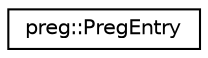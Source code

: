 digraph "Graphical Class Hierarchy"
{
 // LATEX_PDF_SIZE
  edge [fontname="Helvetica",fontsize="10",labelfontname="Helvetica",labelfontsize="10"];
  node [fontname="Helvetica",fontsize="10",shape=record];
  rankdir="LR";
  Node0 [label="preg::PregEntry",height=0.2,width=0.4,color="black", fillcolor="white", style="filled",URL="$structpreg_1_1_preg_entry.html",tooltip=" "];
}
